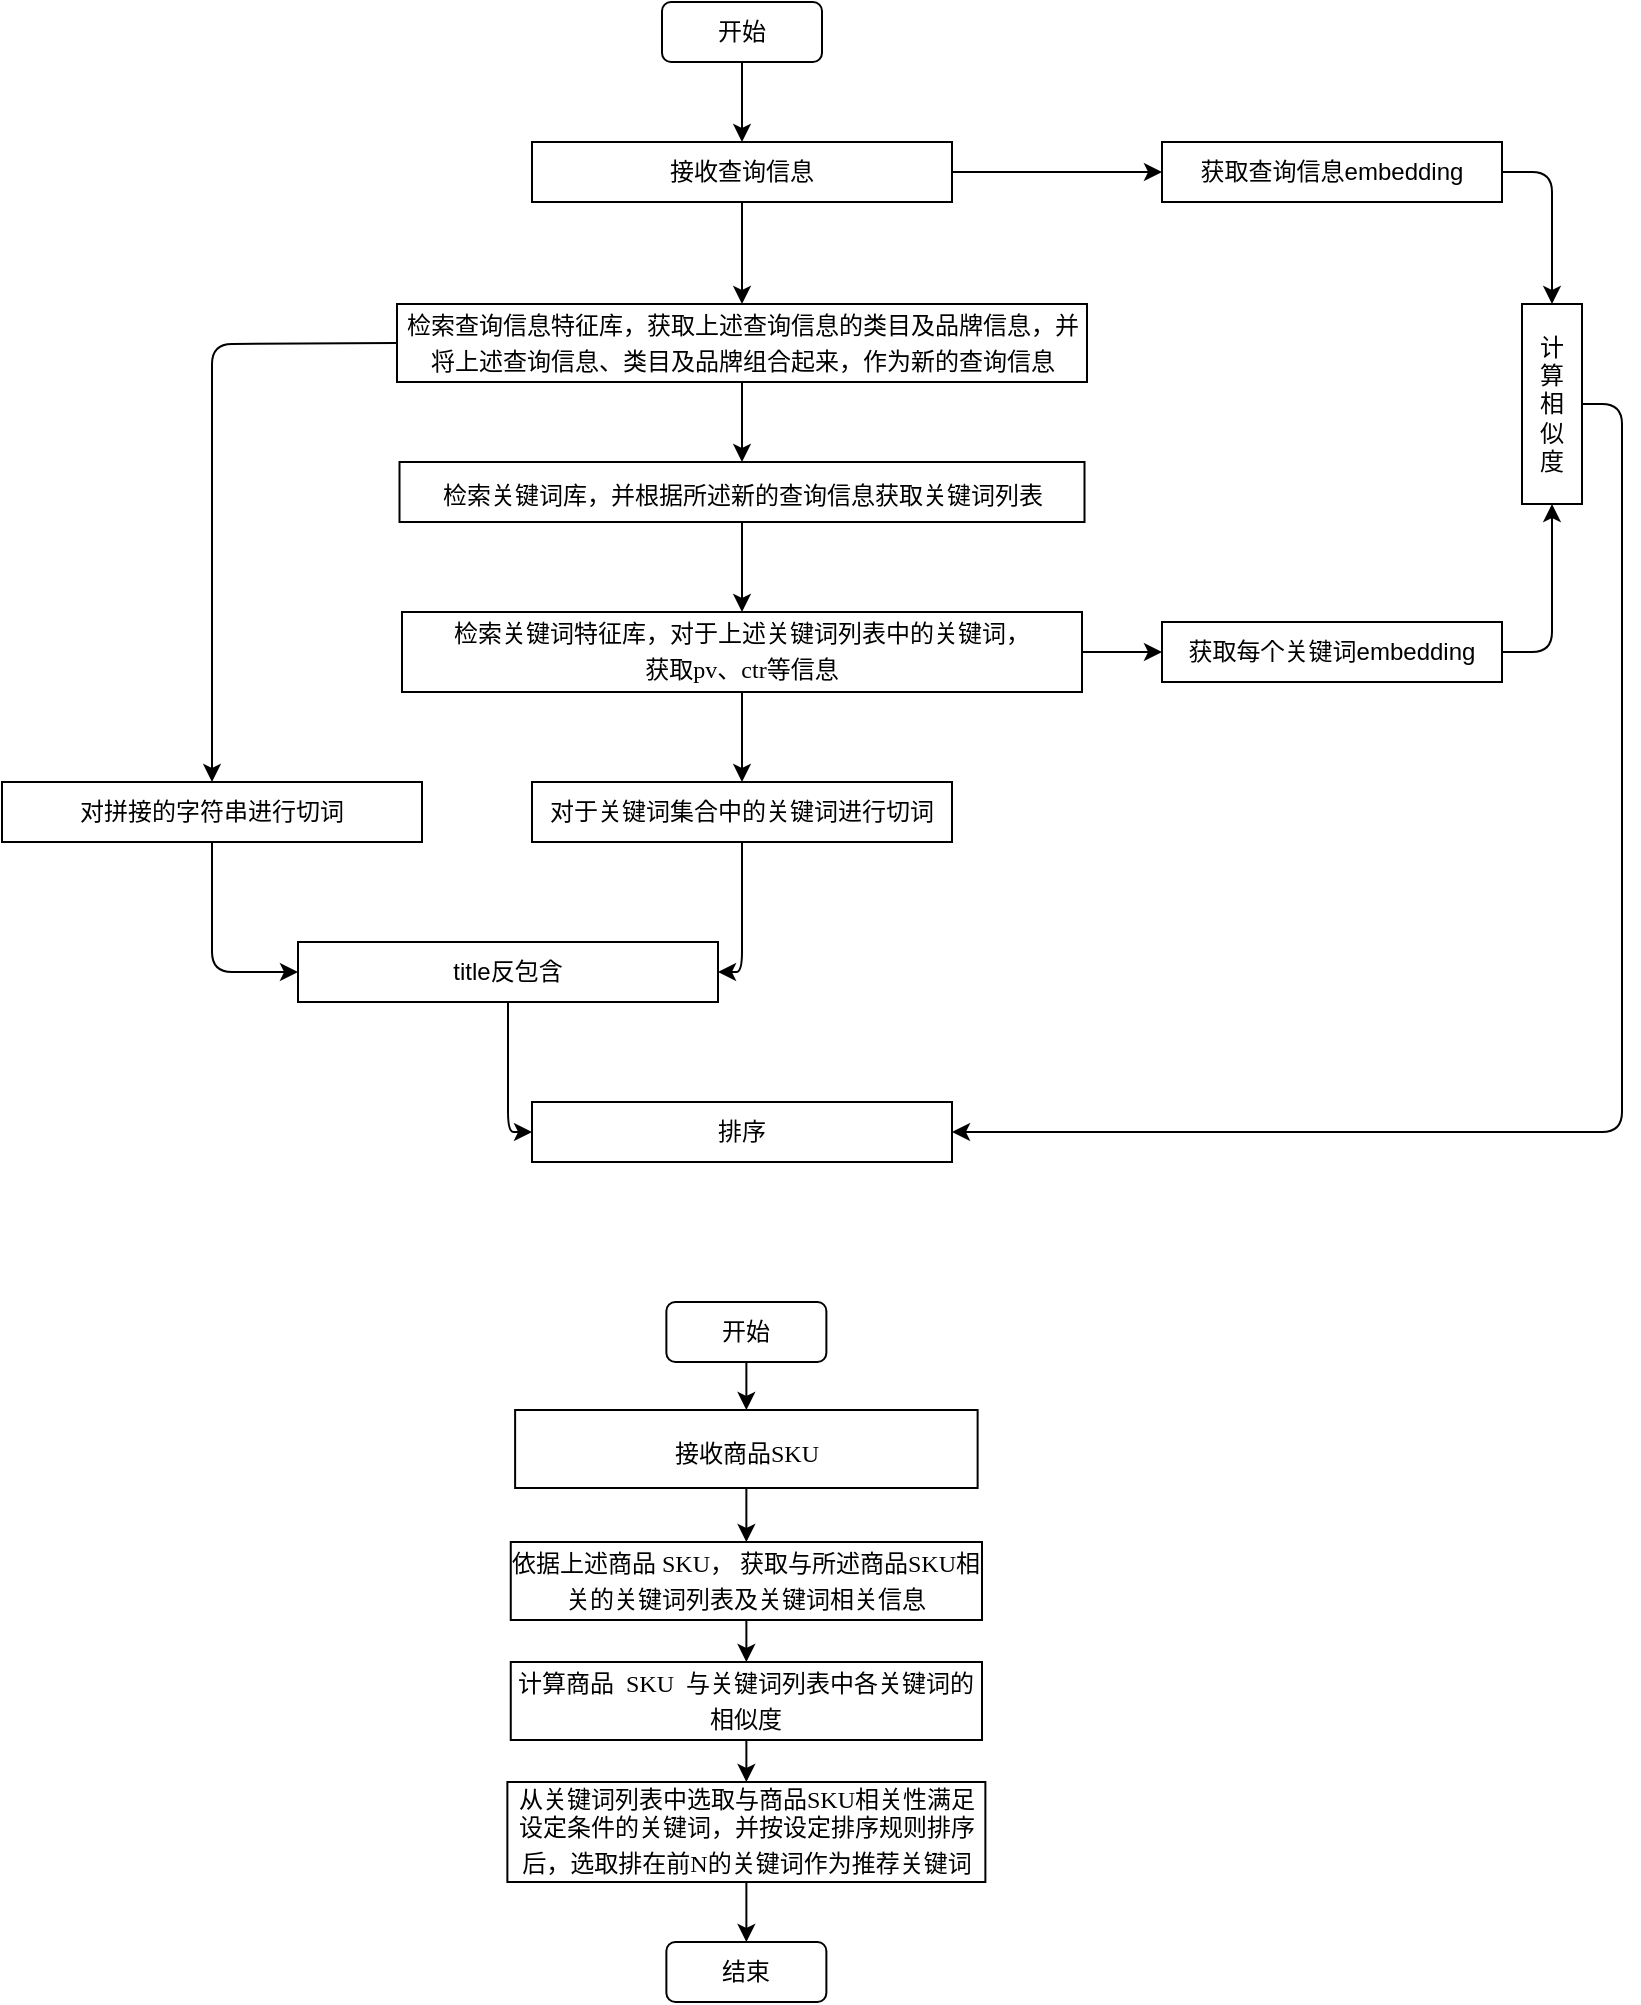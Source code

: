 <mxfile version="14.4.3" type="github">
  <diagram id="MQucHsyd5SLngMmXcey_" name="Page-1">
    <mxGraphModel dx="2253" dy="725" grid="1" gridSize="10" guides="1" tooltips="1" connect="1" arrows="1" fold="1" page="1" pageScale="1" pageWidth="827" pageHeight="1169" math="0" shadow="0">
      <root>
        <mxCell id="0" />
        <mxCell id="1" parent="0" />
        <mxCell id="eAiWKubyIKp_Eu82q0j3-1" value="开始" style="rounded=1;whiteSpace=wrap;html=1;" parent="1" vertex="1">
          <mxGeometry x="320" y="80" width="80" height="30" as="geometry" />
        </mxCell>
        <mxCell id="eAiWKubyIKp_Eu82q0j3-2" value="接收查询信息" style="rounded=0;whiteSpace=wrap;html=1;" parent="1" vertex="1">
          <mxGeometry x="255" y="150" width="210" height="30" as="geometry" />
        </mxCell>
        <mxCell id="eAiWKubyIKp_Eu82q0j3-4" value="&lt;span style=&quot;font-family: &amp;#34;dengxian&amp;#34;&quot;&gt;&lt;font style=&quot;font-size: 12px&quot;&gt;检索查询信息特征库，获取上述查询信息的类目及品牌信息，并将上述查询信息、类目及品牌组合起来，作为新的查询信息&lt;/font&gt;&lt;/span&gt;&lt;span style=&quot;font-size: medium&quot;&gt;&lt;/span&gt;" style="rounded=0;whiteSpace=wrap;html=1;" parent="1" vertex="1">
          <mxGeometry x="187.5" y="231" width="345" height="39" as="geometry" />
        </mxCell>
        <mxCell id="eAiWKubyIKp_Eu82q0j3-5" value="&lt;span style=&quot;font-family: &amp;#34;dengxian&amp;#34;&quot;&gt;&lt;font style=&quot;font-size: 12px&quot;&gt;检索关键词特征库，对于上述关键词列表中的关键词，&lt;br&gt;获取&lt;span lang=&quot;EN-US&quot;&gt;pv&lt;/span&gt;、&lt;span lang=&quot;EN-US&quot;&gt;ctr&lt;/span&gt;等信息&lt;/font&gt;&lt;/span&gt;&lt;span style=&quot;font-size: medium&quot;&gt;&lt;/span&gt;" style="rounded=0;whiteSpace=wrap;html=1;" parent="1" vertex="1">
          <mxGeometry x="190" y="385" width="340" height="40" as="geometry" />
        </mxCell>
        <mxCell id="eAiWKubyIKp_Eu82q0j3-6" value="" style="endArrow=classic;html=1;exitX=0.5;exitY=1;exitDx=0;exitDy=0;" parent="1" source="eAiWKubyIKp_Eu82q0j3-1" target="eAiWKubyIKp_Eu82q0j3-2" edge="1">
          <mxGeometry width="50" height="50" relative="1" as="geometry">
            <mxPoint x="390" y="400" as="sourcePoint" />
            <mxPoint x="440" y="350" as="targetPoint" />
          </mxGeometry>
        </mxCell>
        <mxCell id="eAiWKubyIKp_Eu82q0j3-8" value="" style="endArrow=classic;html=1;entryX=0.5;entryY=0;entryDx=0;entryDy=0;exitX=0.5;exitY=1;exitDx=0;exitDy=0;" parent="1" source="eAiWKubyIKp_Eu82q0j3-2" target="eAiWKubyIKp_Eu82q0j3-4" edge="1">
          <mxGeometry width="50" height="50" relative="1" as="geometry">
            <mxPoint x="370" y="240" as="sourcePoint" />
            <mxPoint x="370" y="160" as="targetPoint" />
          </mxGeometry>
        </mxCell>
        <mxCell id="eAiWKubyIKp_Eu82q0j3-11" value="&lt;span style=&quot;font-family: &amp;#34;dengxian&amp;#34;&quot;&gt;&lt;font style=&quot;font-size: 12px&quot;&gt;检索关键词库，并根据所述新的查询信息获取关键词列表&lt;/font&gt;&lt;/span&gt;&lt;span style=&quot;font-size: medium&quot;&gt;&lt;/span&gt;" style="rounded=0;whiteSpace=wrap;html=1;" parent="1" vertex="1">
          <mxGeometry x="188.75" y="310" width="342.5" height="30" as="geometry" />
        </mxCell>
        <mxCell id="eAiWKubyIKp_Eu82q0j3-12" value="" style="endArrow=classic;html=1;entryX=0.5;entryY=0;entryDx=0;entryDy=0;exitX=0.5;exitY=1;exitDx=0;exitDy=0;" parent="1" source="eAiWKubyIKp_Eu82q0j3-4" target="eAiWKubyIKp_Eu82q0j3-11" edge="1">
          <mxGeometry width="50" height="50" relative="1" as="geometry">
            <mxPoint x="370" y="190" as="sourcePoint" />
            <mxPoint x="370" y="240" as="targetPoint" />
          </mxGeometry>
        </mxCell>
        <mxCell id="eAiWKubyIKp_Eu82q0j3-13" value="" style="endArrow=classic;html=1;exitX=0.5;exitY=1;exitDx=0;exitDy=0;entryX=0.5;entryY=0;entryDx=0;entryDy=0;" parent="1" source="eAiWKubyIKp_Eu82q0j3-11" target="eAiWKubyIKp_Eu82q0j3-5" edge="1">
          <mxGeometry width="50" height="50" relative="1" as="geometry">
            <mxPoint x="390" y="370" as="sourcePoint" />
            <mxPoint x="440" y="320" as="targetPoint" />
          </mxGeometry>
        </mxCell>
        <mxCell id="eAiWKubyIKp_Eu82q0j3-15" value="对拼接的字符串进行切词" style="rounded=0;whiteSpace=wrap;html=1;" parent="1" vertex="1">
          <mxGeometry x="-10" y="470" width="210" height="30" as="geometry" />
        </mxCell>
        <mxCell id="eAiWKubyIKp_Eu82q0j3-16" value="" style="endArrow=classic;html=1;entryX=0.5;entryY=0;entryDx=0;entryDy=0;exitX=0;exitY=0.5;exitDx=0;exitDy=0;" parent="1" source="eAiWKubyIKp_Eu82q0j3-4" target="eAiWKubyIKp_Eu82q0j3-15" edge="1">
          <mxGeometry width="50" height="50" relative="1" as="geometry">
            <mxPoint x="370" y="190" as="sourcePoint" />
            <mxPoint x="370" y="240" as="targetPoint" />
            <Array as="points">
              <mxPoint x="95" y="251" />
            </Array>
          </mxGeometry>
        </mxCell>
        <mxCell id="eAiWKubyIKp_Eu82q0j3-17" value="对于关键词集合中的关键词进行切词" style="rounded=0;whiteSpace=wrap;html=1;" parent="1" vertex="1">
          <mxGeometry x="255" y="470" width="210" height="30" as="geometry" />
        </mxCell>
        <mxCell id="eAiWKubyIKp_Eu82q0j3-18" value="获取查询信息embedding" style="rounded=0;whiteSpace=wrap;html=1;" parent="1" vertex="1">
          <mxGeometry x="570" y="150" width="170" height="30" as="geometry" />
        </mxCell>
        <mxCell id="eAiWKubyIKp_Eu82q0j3-19" value="" style="endArrow=classic;html=1;exitX=1;exitY=0.5;exitDx=0;exitDy=0;entryX=0;entryY=0.5;entryDx=0;entryDy=0;" parent="1" source="eAiWKubyIKp_Eu82q0j3-2" target="eAiWKubyIKp_Eu82q0j3-18" edge="1">
          <mxGeometry width="50" height="50" relative="1" as="geometry">
            <mxPoint x="390" y="390" as="sourcePoint" />
            <mxPoint x="440" y="340" as="targetPoint" />
          </mxGeometry>
        </mxCell>
        <mxCell id="eAiWKubyIKp_Eu82q0j3-20" value="获取每个关键词embedding" style="rounded=0;whiteSpace=wrap;html=1;" parent="1" vertex="1">
          <mxGeometry x="570" y="390" width="170" height="30" as="geometry" />
        </mxCell>
        <mxCell id="eAiWKubyIKp_Eu82q0j3-21" value="" style="endArrow=classic;html=1;exitX=1;exitY=0.5;exitDx=0;exitDy=0;entryX=0;entryY=0.5;entryDx=0;entryDy=0;" parent="1" source="eAiWKubyIKp_Eu82q0j3-5" target="eAiWKubyIKp_Eu82q0j3-20" edge="1">
          <mxGeometry width="50" height="50" relative="1" as="geometry">
            <mxPoint x="390" y="390" as="sourcePoint" />
            <mxPoint x="440" y="340" as="targetPoint" />
          </mxGeometry>
        </mxCell>
        <mxCell id="eAiWKubyIKp_Eu82q0j3-23" value="" style="endArrow=classic;html=1;exitX=0.5;exitY=1;exitDx=0;exitDy=0;entryX=0.5;entryY=0;entryDx=0;entryDy=0;" parent="1" source="eAiWKubyIKp_Eu82q0j3-5" target="eAiWKubyIKp_Eu82q0j3-17" edge="1">
          <mxGeometry width="50" height="50" relative="1" as="geometry">
            <mxPoint x="390" y="390" as="sourcePoint" />
            <mxPoint x="440" y="340" as="targetPoint" />
          </mxGeometry>
        </mxCell>
        <mxCell id="eAiWKubyIKp_Eu82q0j3-24" value="title反包含" style="rounded=0;whiteSpace=wrap;html=1;" parent="1" vertex="1">
          <mxGeometry x="138" y="550" width="210" height="30" as="geometry" />
        </mxCell>
        <mxCell id="eAiWKubyIKp_Eu82q0j3-25" value="" style="endArrow=classic;html=1;exitX=0.5;exitY=1;exitDx=0;exitDy=0;entryX=1;entryY=0.5;entryDx=0;entryDy=0;" parent="1" source="eAiWKubyIKp_Eu82q0j3-17" target="eAiWKubyIKp_Eu82q0j3-24" edge="1">
          <mxGeometry width="50" height="50" relative="1" as="geometry">
            <mxPoint x="414" y="540" as="sourcePoint" />
            <mxPoint x="414" y="590" as="targetPoint" />
            <Array as="points">
              <mxPoint x="360" y="565" />
            </Array>
          </mxGeometry>
        </mxCell>
        <mxCell id="eAiWKubyIKp_Eu82q0j3-26" value="" style="endArrow=classic;html=1;exitX=0.5;exitY=1;exitDx=0;exitDy=0;entryX=0;entryY=0.5;entryDx=0;entryDy=0;" parent="1" source="eAiWKubyIKp_Eu82q0j3-15" target="eAiWKubyIKp_Eu82q0j3-24" edge="1">
          <mxGeometry width="50" height="50" relative="1" as="geometry">
            <mxPoint x="390" y="390" as="sourcePoint" />
            <mxPoint x="440" y="340" as="targetPoint" />
            <Array as="points">
              <mxPoint x="95" y="565" />
            </Array>
          </mxGeometry>
        </mxCell>
        <mxCell id="eAiWKubyIKp_Eu82q0j3-28" value="" style="endArrow=classic;html=1;exitX=1;exitY=0.5;exitDx=0;exitDy=0;entryX=0.5;entryY=0;entryDx=0;entryDy=0;" parent="1" source="eAiWKubyIKp_Eu82q0j3-18" target="eAiWKubyIKp_Eu82q0j3-29" edge="1">
          <mxGeometry width="50" height="50" relative="1" as="geometry">
            <mxPoint x="740" y="190" as="sourcePoint" />
            <mxPoint x="790" y="140" as="targetPoint" />
            <Array as="points">
              <mxPoint x="765" y="165" />
            </Array>
          </mxGeometry>
        </mxCell>
        <mxCell id="eAiWKubyIKp_Eu82q0j3-29" value="计&lt;br&gt;算&lt;br&gt;相&lt;br&gt;似&lt;br&gt;度" style="rounded=0;whiteSpace=wrap;html=1;" parent="1" vertex="1">
          <mxGeometry x="750" y="231" width="30" height="100" as="geometry" />
        </mxCell>
        <mxCell id="eAiWKubyIKp_Eu82q0j3-30" value="" style="endArrow=classic;html=1;exitX=1;exitY=0.5;exitDx=0;exitDy=0;entryX=0.5;entryY=1;entryDx=0;entryDy=0;" parent="1" source="eAiWKubyIKp_Eu82q0j3-20" target="eAiWKubyIKp_Eu82q0j3-29" edge="1">
          <mxGeometry width="50" height="50" relative="1" as="geometry">
            <mxPoint x="390" y="440" as="sourcePoint" />
            <mxPoint x="440" y="390" as="targetPoint" />
            <Array as="points">
              <mxPoint x="765" y="405" />
            </Array>
          </mxGeometry>
        </mxCell>
        <mxCell id="v3D6i5DnGNnK7TBi-Gh3-1" value="排序" style="rounded=0;whiteSpace=wrap;html=1;" vertex="1" parent="1">
          <mxGeometry x="255" y="630" width="210" height="30" as="geometry" />
        </mxCell>
        <mxCell id="v3D6i5DnGNnK7TBi-Gh3-2" value="" style="endArrow=classic;html=1;exitX=0.5;exitY=1;exitDx=0;exitDy=0;entryX=0;entryY=0.5;entryDx=0;entryDy=0;" edge="1" parent="1" source="eAiWKubyIKp_Eu82q0j3-24" target="v3D6i5DnGNnK7TBi-Gh3-1">
          <mxGeometry width="50" height="50" relative="1" as="geometry">
            <mxPoint x="150" y="700" as="sourcePoint" />
            <mxPoint x="200" y="650" as="targetPoint" />
            <Array as="points">
              <mxPoint x="243" y="645" />
            </Array>
          </mxGeometry>
        </mxCell>
        <mxCell id="v3D6i5DnGNnK7TBi-Gh3-3" value="" style="endArrow=classic;html=1;exitX=1;exitY=0.5;exitDx=0;exitDy=0;entryX=1;entryY=0.5;entryDx=0;entryDy=0;" edge="1" parent="1" source="eAiWKubyIKp_Eu82q0j3-29" target="v3D6i5DnGNnK7TBi-Gh3-1">
          <mxGeometry width="50" height="50" relative="1" as="geometry">
            <mxPoint x="650" y="530" as="sourcePoint" />
            <mxPoint x="700" y="480" as="targetPoint" />
            <Array as="points">
              <mxPoint x="800" y="281" />
              <mxPoint x="800" y="645" />
            </Array>
          </mxGeometry>
        </mxCell>
        <mxCell id="v3D6i5DnGNnK7TBi-Gh3-6" value="开始" style="rounded=1;whiteSpace=wrap;html=1;" vertex="1" parent="1">
          <mxGeometry x="322.19" y="730" width="80" height="30" as="geometry" />
        </mxCell>
        <mxCell id="v3D6i5DnGNnK7TBi-Gh3-7" value="&lt;span style=&quot;font-family: &amp;#34;dengxian&amp;#34;&quot;&gt;&lt;font style=&quot;font-size: 12px&quot;&gt;计算商品 &amp;nbsp;SKU &amp;nbsp;与关键词列表中各关键词的相似度&lt;/font&gt;&lt;/span&gt;&lt;span style=&quot;font-size: medium&quot;&gt;&lt;/span&gt;" style="rounded=0;whiteSpace=wrap;html=1;" vertex="1" parent="1">
          <mxGeometry x="244.38" y="910" width="235.62" height="39" as="geometry" />
        </mxCell>
        <mxCell id="v3D6i5DnGNnK7TBi-Gh3-8" value="&lt;span style=&quot;font-family: &amp;#34;dengxian&amp;#34;&quot;&gt;&lt;font style=&quot;font-size: 12px&quot;&gt;依据上述商品 SKU， 获取与所述商品SKU相关的关键词列表及关键词相关信息&lt;/font&gt;&lt;/span&gt;&lt;span style=&quot;font-size: medium&quot;&gt;&lt;/span&gt;" style="rounded=0;whiteSpace=wrap;html=1;" vertex="1" parent="1">
          <mxGeometry x="244.38" y="850" width="235.62" height="39" as="geometry" />
        </mxCell>
        <mxCell id="v3D6i5DnGNnK7TBi-Gh3-9" value="&lt;span style=&quot;font-family: &amp;#34;dengxian&amp;#34;&quot;&gt;&lt;font style=&quot;font-size: 12px&quot;&gt;接收商品SKU&lt;/font&gt;&lt;/span&gt;&lt;span style=&quot;font-size: medium&quot;&gt;&lt;/span&gt;" style="rounded=0;whiteSpace=wrap;html=1;" vertex="1" parent="1">
          <mxGeometry x="246.56" y="784" width="231.25" height="39" as="geometry" />
        </mxCell>
        <mxCell id="v3D6i5DnGNnK7TBi-Gh3-10" value="&lt;span style=&quot;font-family: &amp;#34;dengxian&amp;#34;&quot;&gt;&lt;font style=&quot;font-size: 12px&quot;&gt;从关键词列表中选取与商品SKU相关性满足设定条件的关键词，并按设定排序规则排序后，选取排在前N的关键词作为推荐关键词&lt;/font&gt;&lt;/span&gt;&lt;span style=&quot;font-size: medium&quot;&gt;&lt;/span&gt;" style="rounded=0;whiteSpace=wrap;html=1;" vertex="1" parent="1">
          <mxGeometry x="242.69" y="970" width="239" height="50" as="geometry" />
        </mxCell>
        <mxCell id="v3D6i5DnGNnK7TBi-Gh3-11" value="" style="endArrow=classic;html=1;exitX=0.5;exitY=1;exitDx=0;exitDy=0;entryX=0.5;entryY=0;entryDx=0;entryDy=0;" edge="1" parent="1" source="v3D6i5DnGNnK7TBi-Gh3-6" target="v3D6i5DnGNnK7TBi-Gh3-9">
          <mxGeometry width="50" height="50" relative="1" as="geometry">
            <mxPoint x="340" y="805" as="sourcePoint" />
            <mxPoint x="390" y="755" as="targetPoint" />
          </mxGeometry>
        </mxCell>
        <mxCell id="v3D6i5DnGNnK7TBi-Gh3-12" value="" style="endArrow=classic;html=1;exitX=0.5;exitY=1;exitDx=0;exitDy=0;entryX=0.5;entryY=0;entryDx=0;entryDy=0;" edge="1" parent="1" source="v3D6i5DnGNnK7TBi-Gh3-9" target="v3D6i5DnGNnK7TBi-Gh3-8">
          <mxGeometry width="50" height="50" relative="1" as="geometry">
            <mxPoint x="532.5" y="828.5" as="sourcePoint" />
            <mxPoint x="582.5" y="778.5" as="targetPoint" />
          </mxGeometry>
        </mxCell>
        <mxCell id="v3D6i5DnGNnK7TBi-Gh3-13" value="" style="endArrow=classic;html=1;exitX=0.5;exitY=1;exitDx=0;exitDy=0;entryX=0.5;entryY=0;entryDx=0;entryDy=0;" edge="1" parent="1" source="v3D6i5DnGNnK7TBi-Gh3-8" target="v3D6i5DnGNnK7TBi-Gh3-7">
          <mxGeometry width="50" height="50" relative="1" as="geometry">
            <mxPoint x="600" y="935" as="sourcePoint" />
            <mxPoint x="650" y="885" as="targetPoint" />
          </mxGeometry>
        </mxCell>
        <mxCell id="v3D6i5DnGNnK7TBi-Gh3-14" value="" style="endArrow=classic;html=1;exitX=0.5;exitY=1;exitDx=0;exitDy=0;" edge="1" parent="1" source="v3D6i5DnGNnK7TBi-Gh3-7" target="v3D6i5DnGNnK7TBi-Gh3-10">
          <mxGeometry width="50" height="50" relative="1" as="geometry">
            <mxPoint x="610" y="984" as="sourcePoint" />
            <mxPoint x="660" y="934" as="targetPoint" />
          </mxGeometry>
        </mxCell>
        <mxCell id="v3D6i5DnGNnK7TBi-Gh3-16" value="结束" style="rounded=1;whiteSpace=wrap;html=1;" vertex="1" parent="1">
          <mxGeometry x="322.19" y="1050" width="80" height="30" as="geometry" />
        </mxCell>
        <mxCell id="v3D6i5DnGNnK7TBi-Gh3-17" value="" style="endArrow=classic;html=1;exitX=0.5;exitY=1;exitDx=0;exitDy=0;entryX=0.5;entryY=0;entryDx=0;entryDy=0;" edge="1" parent="1" source="v3D6i5DnGNnK7TBi-Gh3-10" target="v3D6i5DnGNnK7TBi-Gh3-16">
          <mxGeometry width="50" height="50" relative="1" as="geometry">
            <mxPoint x="620" y="840" as="sourcePoint" />
            <mxPoint x="670" y="790" as="targetPoint" />
          </mxGeometry>
        </mxCell>
      </root>
    </mxGraphModel>
  </diagram>
</mxfile>
